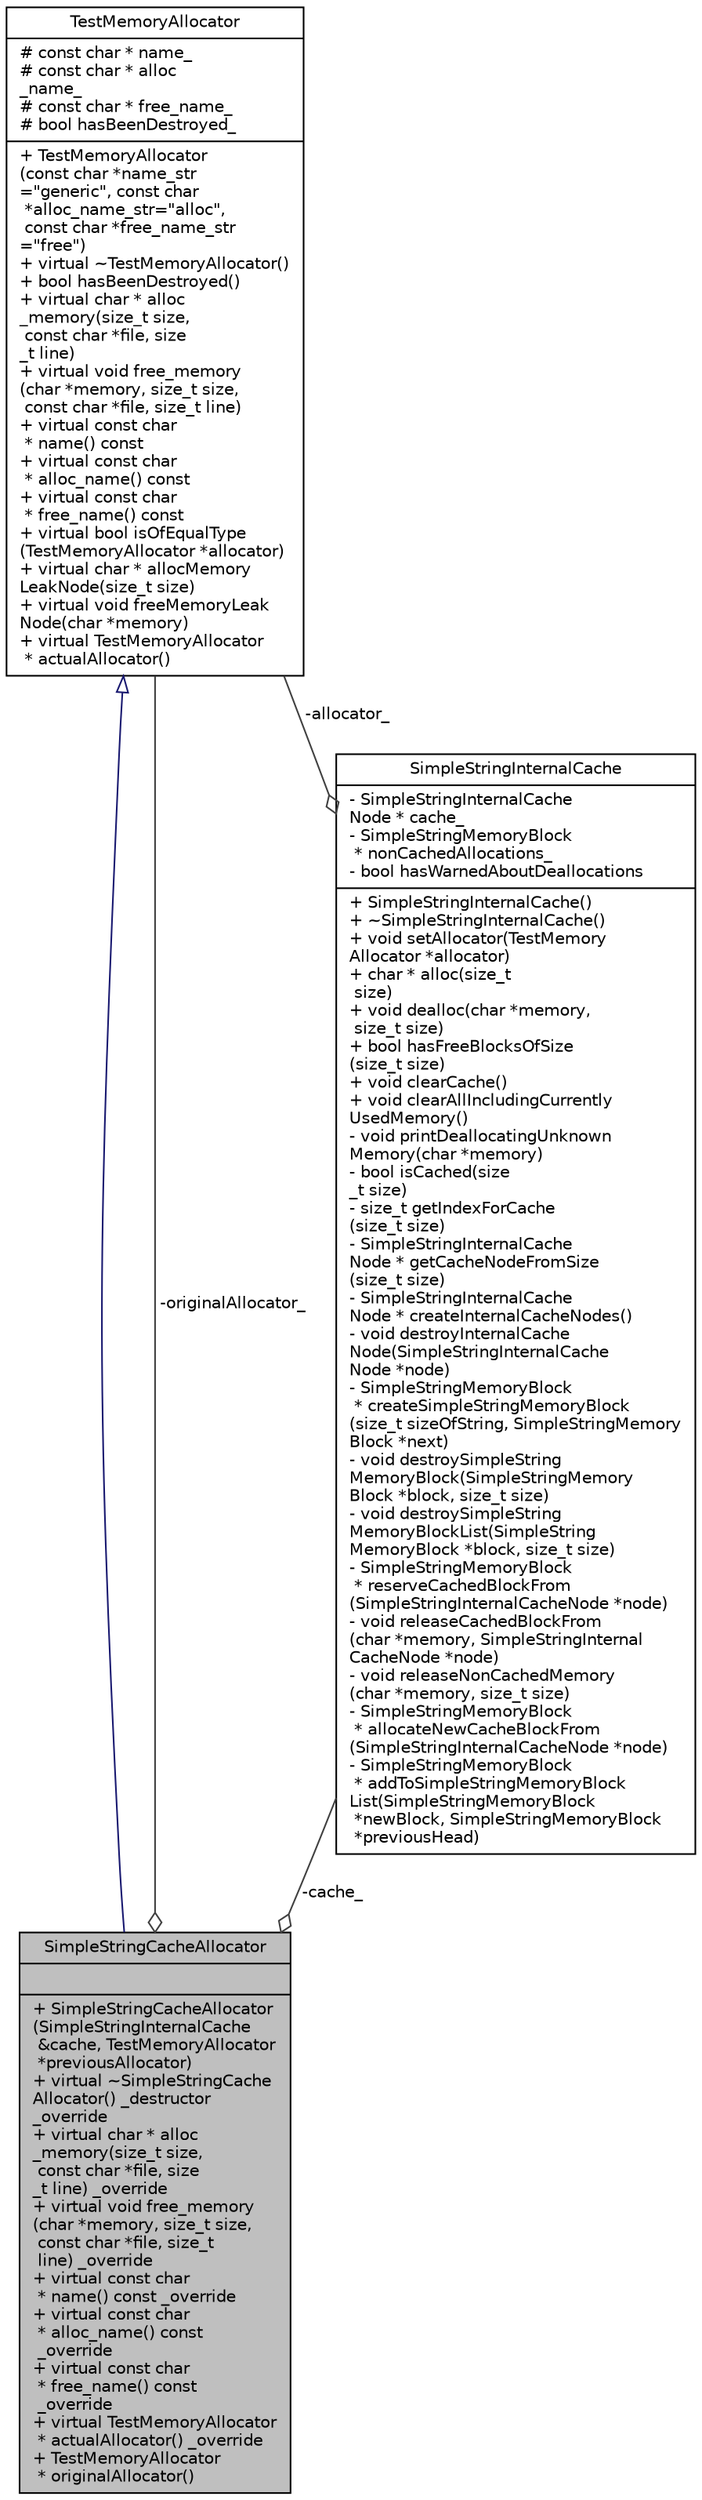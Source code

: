 digraph "SimpleStringCacheAllocator"
{
 // LATEX_PDF_SIZE
  edge [fontname="Helvetica",fontsize="10",labelfontname="Helvetica",labelfontsize="10"];
  node [fontname="Helvetica",fontsize="10",shape=record];
  Node1 [label="{SimpleStringCacheAllocator\n||+  SimpleStringCacheAllocator\l(SimpleStringInternalCache\l &cache, TestMemoryAllocator\l *previousAllocator)\l+ virtual ~SimpleStringCache\lAllocator() _destructor\l_override\l+ virtual char * alloc\l_memory(size_t size,\l const char *file, size\l_t line) _override\l+ virtual void free_memory\l(char *memory, size_t size,\l const char *file, size_t\l line) _override\l+ virtual const char\l * name() const _override\l+ virtual const char\l * alloc_name() const\l _override\l+ virtual const char\l * free_name() const\l _override\l+ virtual TestMemoryAllocator\l * actualAllocator() _override\l+ TestMemoryAllocator\l * originalAllocator()\l}",height=0.2,width=0.4,color="black", fillcolor="grey75", style="filled", fontcolor="black",tooltip=" "];
  Node2 -> Node1 [dir="back",color="midnightblue",fontsize="10",style="solid",arrowtail="onormal",fontname="Helvetica"];
  Node2 [label="{TestMemoryAllocator\n|# const char * name_\l# const char * alloc\l_name_\l# const char * free_name_\l# bool hasBeenDestroyed_\l|+  TestMemoryAllocator\l(const char *name_str\l=\"generic\", const char\l *alloc_name_str=\"alloc\",\l const char *free_name_str\l=\"free\")\l+ virtual ~TestMemoryAllocator()\l+ bool hasBeenDestroyed()\l+ virtual char * alloc\l_memory(size_t size,\l const char *file, size\l_t line)\l+ virtual void free_memory\l(char *memory, size_t size,\l const char *file, size_t line)\l+ virtual const char\l * name() const\l+ virtual const char\l * alloc_name() const\l+ virtual const char\l * free_name() const\l+ virtual bool isOfEqualType\l(TestMemoryAllocator *allocator)\l+ virtual char * allocMemory\lLeakNode(size_t size)\l+ virtual void freeMemoryLeak\lNode(char *memory)\l+ virtual TestMemoryAllocator\l * actualAllocator()\l}",height=0.2,width=0.4,color="black", fillcolor="white", style="filled",URL="$classTestMemoryAllocator.html",tooltip=" "];
  Node3 -> Node1 [color="grey25",fontsize="10",style="solid",label=" -cache_" ,arrowhead="odiamond",fontname="Helvetica"];
  Node3 [label="{SimpleStringInternalCache\n|- SimpleStringInternalCache\lNode * cache_\l- SimpleStringMemoryBlock\l * nonCachedAllocations_\l- bool hasWarnedAboutDeallocations\l|+  SimpleStringInternalCache()\l+  ~SimpleStringInternalCache()\l+ void setAllocator(TestMemory\lAllocator *allocator)\l+ char * alloc(size_t\l size)\l+ void dealloc(char *memory,\l size_t size)\l+ bool hasFreeBlocksOfSize\l(size_t size)\l+ void clearCache()\l+ void clearAllIncludingCurrently\lUsedMemory()\l- void printDeallocatingUnknown\lMemory(char *memory)\l- bool isCached(size\l_t size)\l- size_t getIndexForCache\l(size_t size)\l- SimpleStringInternalCache\lNode * getCacheNodeFromSize\l(size_t size)\l- SimpleStringInternalCache\lNode * createInternalCacheNodes()\l- void destroyInternalCache\lNode(SimpleStringInternalCache\lNode *node)\l- SimpleStringMemoryBlock\l * createSimpleStringMemoryBlock\l(size_t sizeOfString, SimpleStringMemory\lBlock *next)\l- void destroySimpleString\lMemoryBlock(SimpleStringMemory\lBlock *block, size_t size)\l- void destroySimpleString\lMemoryBlockList(SimpleString\lMemoryBlock *block, size_t size)\l- SimpleStringMemoryBlock\l * reserveCachedBlockFrom\l(SimpleStringInternalCacheNode *node)\l- void releaseCachedBlockFrom\l(char *memory, SimpleStringInternal\lCacheNode *node)\l- void releaseNonCachedMemory\l(char *memory, size_t size)\l- SimpleStringMemoryBlock\l * allocateNewCacheBlockFrom\l(SimpleStringInternalCacheNode *node)\l- SimpleStringMemoryBlock\l * addToSimpleStringMemoryBlock\lList(SimpleStringMemoryBlock\l *newBlock, SimpleStringMemoryBlock\l *previousHead)\l}",height=0.2,width=0.4,color="black", fillcolor="white", style="filled",URL="$classSimpleStringInternalCache.html",tooltip=" "];
  Node2 -> Node3 [color="grey25",fontsize="10",style="solid",label=" -allocator_" ,arrowhead="odiamond",fontname="Helvetica"];
  Node2 -> Node1 [color="grey25",fontsize="10",style="solid",label=" -originalAllocator_" ,arrowhead="odiamond",fontname="Helvetica"];
}
